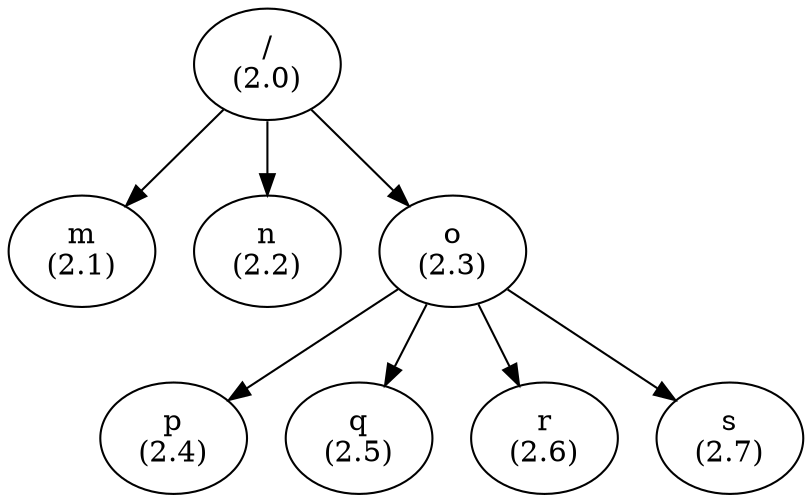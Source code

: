digraph "object_server2" {
	graph [
		fontsize = "14"
		fontname = "Times-Roman"
		fontcolor = "black"
		bb = "0,0,420.977444,418.807615"
		color = "black"
	]
	node [
		fontsize = "14"
		fontname = "Times-Roman"
		fontcolor = "black"
		shape = "ellipse"
		color = "black"
	]
	edge [
		fontsize = "14"
		fontname = "Times-Roman"
		fontcolor = "black"
		color = "black"
	]
	"/" [
		label = "\N\n(2.0)\r"
	]
	"m" [
		label = "\N\n(2.1)\r"
	]
	"n" [
		label = "\N\n(2.2)\r"
	]
	"o" [
		label = "\N\n(2.3)\r"
	]
	"p" [
		label = "\N\n(2.4)\r"
	]
	"q" [
		label = "\N\n(2.5)\r"
	]
	"r" [
		label = "\N\n(2.6)\r"
	]
	"s" [
		label = "\N\n(2.7)\r"
	]
	"/" -> "m"
	"/" -> "n"
	"/" -> "o"
	"o" -> "p"
	"o" -> "q"
	"o" -> "r"
	"o" -> "s"
}
